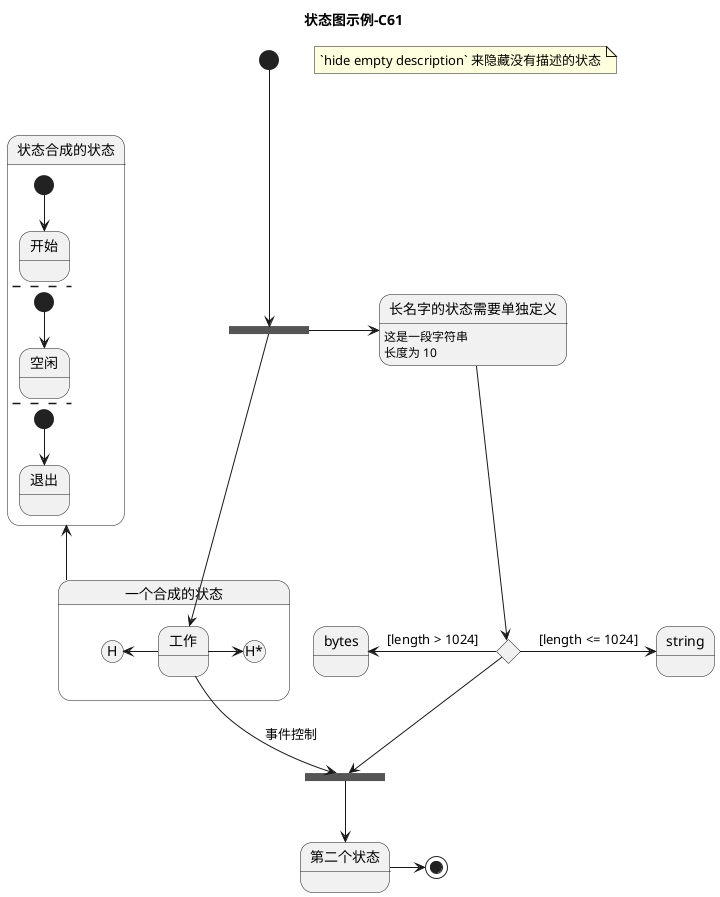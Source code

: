 ```plantuml
@startuml
title 状态图示例-C61

note "`hide empty description` 来隐藏没有描述的状态" as note1

state "长名字的状态需要单独定义" as c

state fork_state <<fork>>

state allstart <<start>>
state allend   <<end>>

allstart --> fork_state

fork_state -right-> c
c : 这是一段字符串
c : 长度为 10

state join_state <<join>>

state ch <<choice>>

c --> ch

ch -left-> bytes : [length > 1024]
ch -right-> string : [length <= 1024]

ch --> join_state

join_state --> 第二个状态

state 一个合成的状态 {
    fork_state --> 工作
    工作 --> join_state : 事件控制
    工作 -left-> [H]
    工作 -right-> [H*]
}

state 状态合成的状态 {
    [*] --> 开始
    --
    [*] --> 空闲
    ||
    [*] --> 退出
}

一个合成的状态 -up-> 状态合成的状态

第二个状态 -right-> allend
@enduml

@startuml
title 状态图其他语法-C62

state "pentry" as a  <<entryPoint>>
state pexit  <<exitPoint>>

state pin    <<inputPin>>
state pout   <<outputPin>>

state ein    <<expansionInput>>
state eout   <<expansionOutput>>

[*] --> a
note on link
    状态转换的注释
end note
a --> pexit
note right of pin : 固定的输入点
a --> pin
a --> pout
a --> ein
a --> eout
a --> [*]
@enduml
